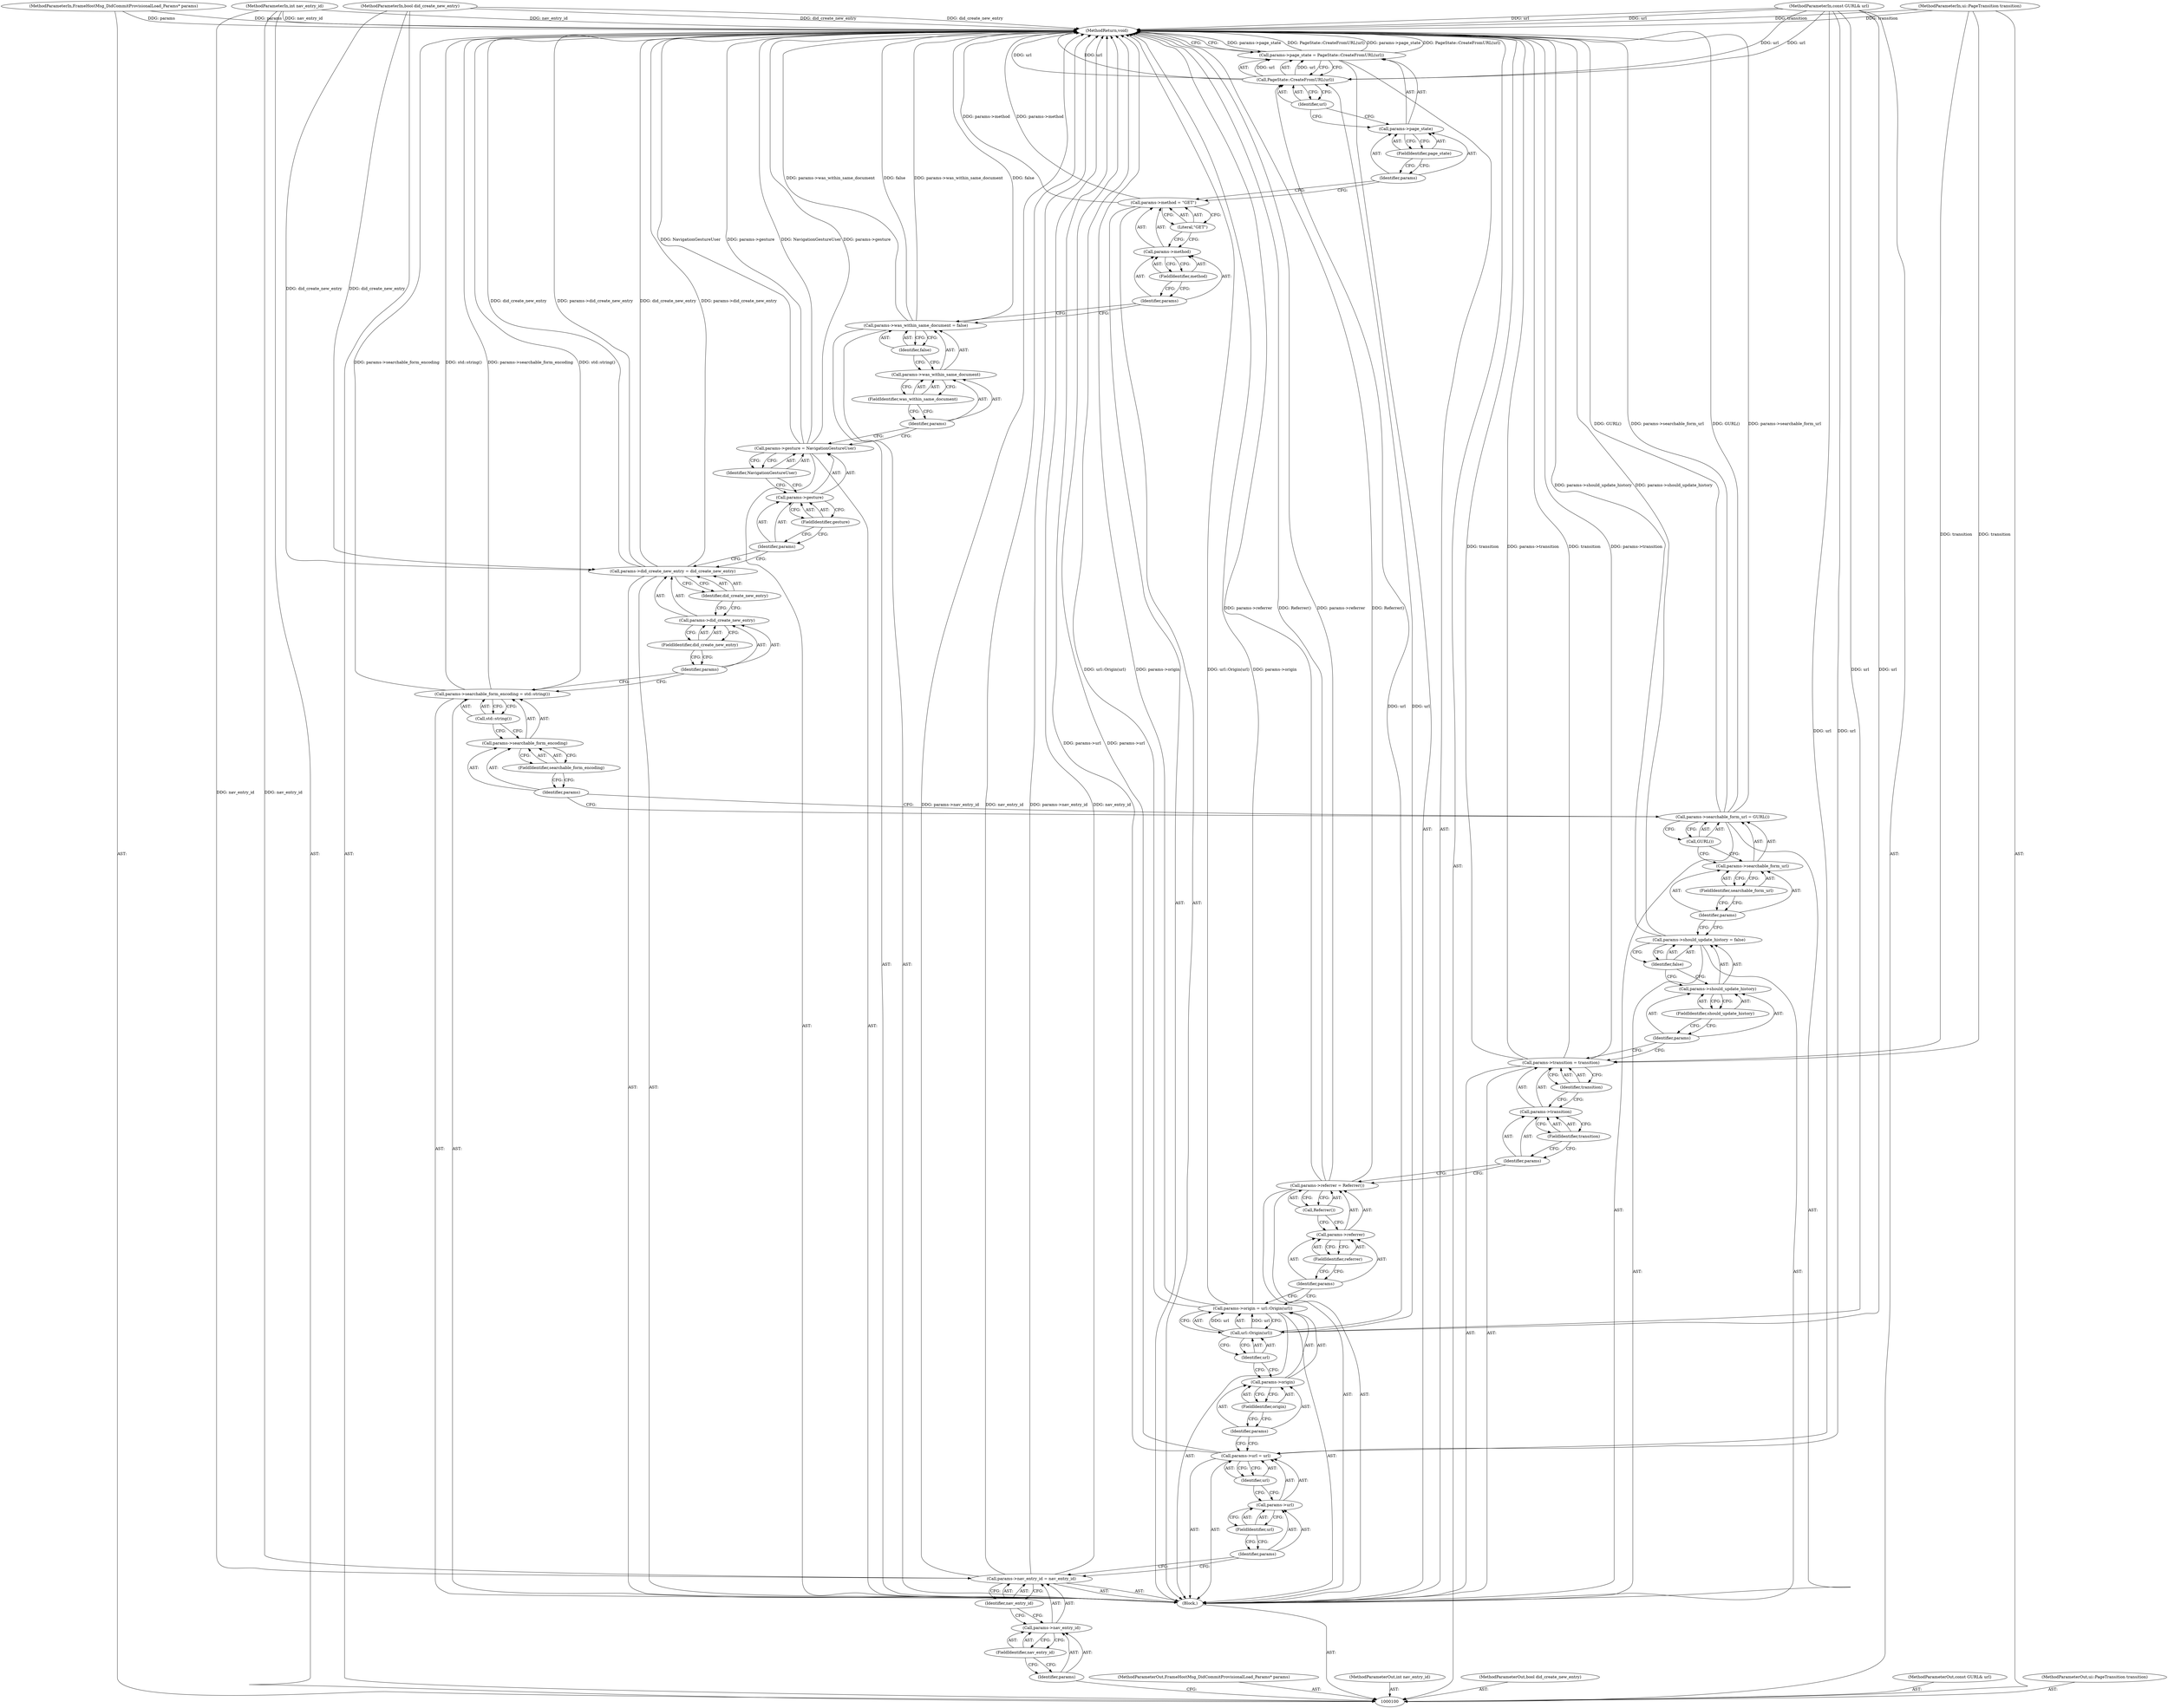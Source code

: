 digraph "0_Chrome_784f56a9c97a838448dd23f9bdc7c05fe8e639b3_1" {
"1000174" [label="(MethodReturn,void)"];
"1000101" [label="(MethodParameterIn,FrameHostMsg_DidCommitProvisionalLoad_Params* params)"];
"1000211" [label="(MethodParameterOut,FrameHostMsg_DidCommitProvisionalLoad_Params* params)"];
"1000131" [label="(FieldIdentifier,transition)"];
"1000132" [label="(Identifier,transition)"];
"1000128" [label="(Call,params->transition = transition)"];
"1000129" [label="(Call,params->transition)"];
"1000130" [label="(Identifier,params)"];
"1000136" [label="(FieldIdentifier,should_update_history)"];
"1000133" [label="(Call,params->should_update_history = false)"];
"1000134" [label="(Call,params->should_update_history)"];
"1000135" [label="(Identifier,params)"];
"1000137" [label="(Identifier,false)"];
"1000141" [label="(FieldIdentifier,searchable_form_url)"];
"1000138" [label="(Call,params->searchable_form_url = GURL())"];
"1000139" [label="(Call,params->searchable_form_url)"];
"1000140" [label="(Identifier,params)"];
"1000142" [label="(Call,GURL())"];
"1000146" [label="(FieldIdentifier,searchable_form_encoding)"];
"1000143" [label="(Call,params->searchable_form_encoding = std::string())"];
"1000144" [label="(Call,params->searchable_form_encoding)"];
"1000145" [label="(Identifier,params)"];
"1000147" [label="(Call,std::string())"];
"1000151" [label="(FieldIdentifier,did_create_new_entry)"];
"1000148" [label="(Call,params->did_create_new_entry = did_create_new_entry)"];
"1000149" [label="(Call,params->did_create_new_entry)"];
"1000150" [label="(Identifier,params)"];
"1000152" [label="(Identifier,did_create_new_entry)"];
"1000156" [label="(FieldIdentifier,gesture)"];
"1000153" [label="(Call,params->gesture = NavigationGestureUser)"];
"1000154" [label="(Call,params->gesture)"];
"1000155" [label="(Identifier,params)"];
"1000157" [label="(Identifier,NavigationGestureUser)"];
"1000161" [label="(FieldIdentifier,was_within_same_document)"];
"1000158" [label="(Call,params->was_within_same_document = false)"];
"1000159" [label="(Call,params->was_within_same_document)"];
"1000160" [label="(Identifier,params)"];
"1000162" [label="(Identifier,false)"];
"1000166" [label="(FieldIdentifier,method)"];
"1000167" [label="(Literal,\"GET\")"];
"1000163" [label="(Call,params->method = \"GET\")"];
"1000164" [label="(Call,params->method)"];
"1000165" [label="(Identifier,params)"];
"1000171" [label="(FieldIdentifier,page_state)"];
"1000168" [label="(Call,params->page_state = PageState::CreateFromURL(url))"];
"1000169" [label="(Call,params->page_state)"];
"1000170" [label="(Identifier,params)"];
"1000172" [label="(Call,PageState::CreateFromURL(url))"];
"1000173" [label="(Identifier,url)"];
"1000102" [label="(MethodParameterIn,int nav_entry_id)"];
"1000212" [label="(MethodParameterOut,int nav_entry_id)"];
"1000103" [label="(MethodParameterIn,bool did_create_new_entry)"];
"1000213" [label="(MethodParameterOut,bool did_create_new_entry)"];
"1000104" [label="(MethodParameterIn,const GURL& url)"];
"1000214" [label="(MethodParameterOut,const GURL& url)"];
"1000105" [label="(MethodParameterIn,ui::PageTransition transition)"];
"1000215" [label="(MethodParameterOut,ui::PageTransition transition)"];
"1000106" [label="(Block,)"];
"1000110" [label="(FieldIdentifier,nav_entry_id)"];
"1000111" [label="(Identifier,nav_entry_id)"];
"1000107" [label="(Call,params->nav_entry_id = nav_entry_id)"];
"1000108" [label="(Call,params->nav_entry_id)"];
"1000109" [label="(Identifier,params)"];
"1000115" [label="(FieldIdentifier,url)"];
"1000116" [label="(Identifier,url)"];
"1000112" [label="(Call,params->url = url)"];
"1000113" [label="(Call,params->url)"];
"1000114" [label="(Identifier,params)"];
"1000120" [label="(FieldIdentifier,origin)"];
"1000121" [label="(Call,url::Origin(url))"];
"1000117" [label="(Call,params->origin = url::Origin(url))"];
"1000118" [label="(Call,params->origin)"];
"1000119" [label="(Identifier,params)"];
"1000122" [label="(Identifier,url)"];
"1000126" [label="(FieldIdentifier,referrer)"];
"1000127" [label="(Call,Referrer())"];
"1000123" [label="(Call,params->referrer = Referrer())"];
"1000124" [label="(Call,params->referrer)"];
"1000125" [label="(Identifier,params)"];
"1000174" -> "1000100"  [label="AST: "];
"1000174" -> "1000168"  [label="CFG: "];
"1000107" -> "1000174"  [label="DDG: params->nav_entry_id"];
"1000107" -> "1000174"  [label="DDG: nav_entry_id"];
"1000168" -> "1000174"  [label="DDG: params->page_state"];
"1000168" -> "1000174"  [label="DDG: PageState::CreateFromURL(url)"];
"1000153" -> "1000174"  [label="DDG: NavigationGestureUser"];
"1000153" -> "1000174"  [label="DDG: params->gesture"];
"1000104" -> "1000174"  [label="DDG: url"];
"1000105" -> "1000174"  [label="DDG: transition"];
"1000148" -> "1000174"  [label="DDG: did_create_new_entry"];
"1000148" -> "1000174"  [label="DDG: params->did_create_new_entry"];
"1000117" -> "1000174"  [label="DDG: url::Origin(url)"];
"1000117" -> "1000174"  [label="DDG: params->origin"];
"1000123" -> "1000174"  [label="DDG: params->referrer"];
"1000123" -> "1000174"  [label="DDG: Referrer()"];
"1000158" -> "1000174"  [label="DDG: params->was_within_same_document"];
"1000158" -> "1000174"  [label="DDG: false"];
"1000163" -> "1000174"  [label="DDG: params->method"];
"1000138" -> "1000174"  [label="DDG: GURL()"];
"1000138" -> "1000174"  [label="DDG: params->searchable_form_url"];
"1000128" -> "1000174"  [label="DDG: transition"];
"1000128" -> "1000174"  [label="DDG: params->transition"];
"1000143" -> "1000174"  [label="DDG: params->searchable_form_encoding"];
"1000143" -> "1000174"  [label="DDG: std::string()"];
"1000133" -> "1000174"  [label="DDG: params->should_update_history"];
"1000103" -> "1000174"  [label="DDG: did_create_new_entry"];
"1000102" -> "1000174"  [label="DDG: nav_entry_id"];
"1000112" -> "1000174"  [label="DDG: params->url"];
"1000101" -> "1000174"  [label="DDG: params"];
"1000172" -> "1000174"  [label="DDG: url"];
"1000101" -> "1000100"  [label="AST: "];
"1000101" -> "1000174"  [label="DDG: params"];
"1000211" -> "1000100"  [label="AST: "];
"1000131" -> "1000129"  [label="AST: "];
"1000131" -> "1000130"  [label="CFG: "];
"1000129" -> "1000131"  [label="CFG: "];
"1000132" -> "1000128"  [label="AST: "];
"1000132" -> "1000129"  [label="CFG: "];
"1000128" -> "1000132"  [label="CFG: "];
"1000128" -> "1000106"  [label="AST: "];
"1000128" -> "1000132"  [label="CFG: "];
"1000129" -> "1000128"  [label="AST: "];
"1000132" -> "1000128"  [label="AST: "];
"1000135" -> "1000128"  [label="CFG: "];
"1000128" -> "1000174"  [label="DDG: transition"];
"1000128" -> "1000174"  [label="DDG: params->transition"];
"1000105" -> "1000128"  [label="DDG: transition"];
"1000129" -> "1000128"  [label="AST: "];
"1000129" -> "1000131"  [label="CFG: "];
"1000130" -> "1000129"  [label="AST: "];
"1000131" -> "1000129"  [label="AST: "];
"1000132" -> "1000129"  [label="CFG: "];
"1000130" -> "1000129"  [label="AST: "];
"1000130" -> "1000123"  [label="CFG: "];
"1000131" -> "1000130"  [label="CFG: "];
"1000136" -> "1000134"  [label="AST: "];
"1000136" -> "1000135"  [label="CFG: "];
"1000134" -> "1000136"  [label="CFG: "];
"1000133" -> "1000106"  [label="AST: "];
"1000133" -> "1000137"  [label="CFG: "];
"1000134" -> "1000133"  [label="AST: "];
"1000137" -> "1000133"  [label="AST: "];
"1000140" -> "1000133"  [label="CFG: "];
"1000133" -> "1000174"  [label="DDG: params->should_update_history"];
"1000134" -> "1000133"  [label="AST: "];
"1000134" -> "1000136"  [label="CFG: "];
"1000135" -> "1000134"  [label="AST: "];
"1000136" -> "1000134"  [label="AST: "];
"1000137" -> "1000134"  [label="CFG: "];
"1000135" -> "1000134"  [label="AST: "];
"1000135" -> "1000128"  [label="CFG: "];
"1000136" -> "1000135"  [label="CFG: "];
"1000137" -> "1000133"  [label="AST: "];
"1000137" -> "1000134"  [label="CFG: "];
"1000133" -> "1000137"  [label="CFG: "];
"1000141" -> "1000139"  [label="AST: "];
"1000141" -> "1000140"  [label="CFG: "];
"1000139" -> "1000141"  [label="CFG: "];
"1000138" -> "1000106"  [label="AST: "];
"1000138" -> "1000142"  [label="CFG: "];
"1000139" -> "1000138"  [label="AST: "];
"1000142" -> "1000138"  [label="AST: "];
"1000145" -> "1000138"  [label="CFG: "];
"1000138" -> "1000174"  [label="DDG: GURL()"];
"1000138" -> "1000174"  [label="DDG: params->searchable_form_url"];
"1000139" -> "1000138"  [label="AST: "];
"1000139" -> "1000141"  [label="CFG: "];
"1000140" -> "1000139"  [label="AST: "];
"1000141" -> "1000139"  [label="AST: "];
"1000142" -> "1000139"  [label="CFG: "];
"1000140" -> "1000139"  [label="AST: "];
"1000140" -> "1000133"  [label="CFG: "];
"1000141" -> "1000140"  [label="CFG: "];
"1000142" -> "1000138"  [label="AST: "];
"1000142" -> "1000139"  [label="CFG: "];
"1000138" -> "1000142"  [label="CFG: "];
"1000146" -> "1000144"  [label="AST: "];
"1000146" -> "1000145"  [label="CFG: "];
"1000144" -> "1000146"  [label="CFG: "];
"1000143" -> "1000106"  [label="AST: "];
"1000143" -> "1000147"  [label="CFG: "];
"1000144" -> "1000143"  [label="AST: "];
"1000147" -> "1000143"  [label="AST: "];
"1000150" -> "1000143"  [label="CFG: "];
"1000143" -> "1000174"  [label="DDG: params->searchable_form_encoding"];
"1000143" -> "1000174"  [label="DDG: std::string()"];
"1000144" -> "1000143"  [label="AST: "];
"1000144" -> "1000146"  [label="CFG: "];
"1000145" -> "1000144"  [label="AST: "];
"1000146" -> "1000144"  [label="AST: "];
"1000147" -> "1000144"  [label="CFG: "];
"1000145" -> "1000144"  [label="AST: "];
"1000145" -> "1000138"  [label="CFG: "];
"1000146" -> "1000145"  [label="CFG: "];
"1000147" -> "1000143"  [label="AST: "];
"1000147" -> "1000144"  [label="CFG: "];
"1000143" -> "1000147"  [label="CFG: "];
"1000151" -> "1000149"  [label="AST: "];
"1000151" -> "1000150"  [label="CFG: "];
"1000149" -> "1000151"  [label="CFG: "];
"1000148" -> "1000106"  [label="AST: "];
"1000148" -> "1000152"  [label="CFG: "];
"1000149" -> "1000148"  [label="AST: "];
"1000152" -> "1000148"  [label="AST: "];
"1000155" -> "1000148"  [label="CFG: "];
"1000148" -> "1000174"  [label="DDG: did_create_new_entry"];
"1000148" -> "1000174"  [label="DDG: params->did_create_new_entry"];
"1000103" -> "1000148"  [label="DDG: did_create_new_entry"];
"1000149" -> "1000148"  [label="AST: "];
"1000149" -> "1000151"  [label="CFG: "];
"1000150" -> "1000149"  [label="AST: "];
"1000151" -> "1000149"  [label="AST: "];
"1000152" -> "1000149"  [label="CFG: "];
"1000150" -> "1000149"  [label="AST: "];
"1000150" -> "1000143"  [label="CFG: "];
"1000151" -> "1000150"  [label="CFG: "];
"1000152" -> "1000148"  [label="AST: "];
"1000152" -> "1000149"  [label="CFG: "];
"1000148" -> "1000152"  [label="CFG: "];
"1000156" -> "1000154"  [label="AST: "];
"1000156" -> "1000155"  [label="CFG: "];
"1000154" -> "1000156"  [label="CFG: "];
"1000153" -> "1000106"  [label="AST: "];
"1000153" -> "1000157"  [label="CFG: "];
"1000154" -> "1000153"  [label="AST: "];
"1000157" -> "1000153"  [label="AST: "];
"1000160" -> "1000153"  [label="CFG: "];
"1000153" -> "1000174"  [label="DDG: NavigationGestureUser"];
"1000153" -> "1000174"  [label="DDG: params->gesture"];
"1000154" -> "1000153"  [label="AST: "];
"1000154" -> "1000156"  [label="CFG: "];
"1000155" -> "1000154"  [label="AST: "];
"1000156" -> "1000154"  [label="AST: "];
"1000157" -> "1000154"  [label="CFG: "];
"1000155" -> "1000154"  [label="AST: "];
"1000155" -> "1000148"  [label="CFG: "];
"1000156" -> "1000155"  [label="CFG: "];
"1000157" -> "1000153"  [label="AST: "];
"1000157" -> "1000154"  [label="CFG: "];
"1000153" -> "1000157"  [label="CFG: "];
"1000161" -> "1000159"  [label="AST: "];
"1000161" -> "1000160"  [label="CFG: "];
"1000159" -> "1000161"  [label="CFG: "];
"1000158" -> "1000106"  [label="AST: "];
"1000158" -> "1000162"  [label="CFG: "];
"1000159" -> "1000158"  [label="AST: "];
"1000162" -> "1000158"  [label="AST: "];
"1000165" -> "1000158"  [label="CFG: "];
"1000158" -> "1000174"  [label="DDG: params->was_within_same_document"];
"1000158" -> "1000174"  [label="DDG: false"];
"1000159" -> "1000158"  [label="AST: "];
"1000159" -> "1000161"  [label="CFG: "];
"1000160" -> "1000159"  [label="AST: "];
"1000161" -> "1000159"  [label="AST: "];
"1000162" -> "1000159"  [label="CFG: "];
"1000160" -> "1000159"  [label="AST: "];
"1000160" -> "1000153"  [label="CFG: "];
"1000161" -> "1000160"  [label="CFG: "];
"1000162" -> "1000158"  [label="AST: "];
"1000162" -> "1000159"  [label="CFG: "];
"1000158" -> "1000162"  [label="CFG: "];
"1000166" -> "1000164"  [label="AST: "];
"1000166" -> "1000165"  [label="CFG: "];
"1000164" -> "1000166"  [label="CFG: "];
"1000167" -> "1000163"  [label="AST: "];
"1000167" -> "1000164"  [label="CFG: "];
"1000163" -> "1000167"  [label="CFG: "];
"1000163" -> "1000106"  [label="AST: "];
"1000163" -> "1000167"  [label="CFG: "];
"1000164" -> "1000163"  [label="AST: "];
"1000167" -> "1000163"  [label="AST: "];
"1000170" -> "1000163"  [label="CFG: "];
"1000163" -> "1000174"  [label="DDG: params->method"];
"1000164" -> "1000163"  [label="AST: "];
"1000164" -> "1000166"  [label="CFG: "];
"1000165" -> "1000164"  [label="AST: "];
"1000166" -> "1000164"  [label="AST: "];
"1000167" -> "1000164"  [label="CFG: "];
"1000165" -> "1000164"  [label="AST: "];
"1000165" -> "1000158"  [label="CFG: "];
"1000166" -> "1000165"  [label="CFG: "];
"1000171" -> "1000169"  [label="AST: "];
"1000171" -> "1000170"  [label="CFG: "];
"1000169" -> "1000171"  [label="CFG: "];
"1000168" -> "1000106"  [label="AST: "];
"1000168" -> "1000172"  [label="CFG: "];
"1000169" -> "1000168"  [label="AST: "];
"1000172" -> "1000168"  [label="AST: "];
"1000174" -> "1000168"  [label="CFG: "];
"1000168" -> "1000174"  [label="DDG: params->page_state"];
"1000168" -> "1000174"  [label="DDG: PageState::CreateFromURL(url)"];
"1000172" -> "1000168"  [label="DDG: url"];
"1000169" -> "1000168"  [label="AST: "];
"1000169" -> "1000171"  [label="CFG: "];
"1000170" -> "1000169"  [label="AST: "];
"1000171" -> "1000169"  [label="AST: "];
"1000173" -> "1000169"  [label="CFG: "];
"1000170" -> "1000169"  [label="AST: "];
"1000170" -> "1000163"  [label="CFG: "];
"1000171" -> "1000170"  [label="CFG: "];
"1000172" -> "1000168"  [label="AST: "];
"1000172" -> "1000173"  [label="CFG: "];
"1000173" -> "1000172"  [label="AST: "];
"1000168" -> "1000172"  [label="CFG: "];
"1000172" -> "1000174"  [label="DDG: url"];
"1000172" -> "1000168"  [label="DDG: url"];
"1000121" -> "1000172"  [label="DDG: url"];
"1000104" -> "1000172"  [label="DDG: url"];
"1000173" -> "1000172"  [label="AST: "];
"1000173" -> "1000169"  [label="CFG: "];
"1000172" -> "1000173"  [label="CFG: "];
"1000102" -> "1000100"  [label="AST: "];
"1000102" -> "1000174"  [label="DDG: nav_entry_id"];
"1000102" -> "1000107"  [label="DDG: nav_entry_id"];
"1000212" -> "1000100"  [label="AST: "];
"1000103" -> "1000100"  [label="AST: "];
"1000103" -> "1000174"  [label="DDG: did_create_new_entry"];
"1000103" -> "1000148"  [label="DDG: did_create_new_entry"];
"1000213" -> "1000100"  [label="AST: "];
"1000104" -> "1000100"  [label="AST: "];
"1000104" -> "1000174"  [label="DDG: url"];
"1000104" -> "1000112"  [label="DDG: url"];
"1000104" -> "1000121"  [label="DDG: url"];
"1000104" -> "1000172"  [label="DDG: url"];
"1000214" -> "1000100"  [label="AST: "];
"1000105" -> "1000100"  [label="AST: "];
"1000105" -> "1000174"  [label="DDG: transition"];
"1000105" -> "1000128"  [label="DDG: transition"];
"1000215" -> "1000100"  [label="AST: "];
"1000106" -> "1000100"  [label="AST: "];
"1000107" -> "1000106"  [label="AST: "];
"1000112" -> "1000106"  [label="AST: "];
"1000117" -> "1000106"  [label="AST: "];
"1000123" -> "1000106"  [label="AST: "];
"1000128" -> "1000106"  [label="AST: "];
"1000133" -> "1000106"  [label="AST: "];
"1000138" -> "1000106"  [label="AST: "];
"1000143" -> "1000106"  [label="AST: "];
"1000148" -> "1000106"  [label="AST: "];
"1000153" -> "1000106"  [label="AST: "];
"1000158" -> "1000106"  [label="AST: "];
"1000163" -> "1000106"  [label="AST: "];
"1000168" -> "1000106"  [label="AST: "];
"1000110" -> "1000108"  [label="AST: "];
"1000110" -> "1000109"  [label="CFG: "];
"1000108" -> "1000110"  [label="CFG: "];
"1000111" -> "1000107"  [label="AST: "];
"1000111" -> "1000108"  [label="CFG: "];
"1000107" -> "1000111"  [label="CFG: "];
"1000107" -> "1000106"  [label="AST: "];
"1000107" -> "1000111"  [label="CFG: "];
"1000108" -> "1000107"  [label="AST: "];
"1000111" -> "1000107"  [label="AST: "];
"1000114" -> "1000107"  [label="CFG: "];
"1000107" -> "1000174"  [label="DDG: params->nav_entry_id"];
"1000107" -> "1000174"  [label="DDG: nav_entry_id"];
"1000102" -> "1000107"  [label="DDG: nav_entry_id"];
"1000108" -> "1000107"  [label="AST: "];
"1000108" -> "1000110"  [label="CFG: "];
"1000109" -> "1000108"  [label="AST: "];
"1000110" -> "1000108"  [label="AST: "];
"1000111" -> "1000108"  [label="CFG: "];
"1000109" -> "1000108"  [label="AST: "];
"1000109" -> "1000100"  [label="CFG: "];
"1000110" -> "1000109"  [label="CFG: "];
"1000115" -> "1000113"  [label="AST: "];
"1000115" -> "1000114"  [label="CFG: "];
"1000113" -> "1000115"  [label="CFG: "];
"1000116" -> "1000112"  [label="AST: "];
"1000116" -> "1000113"  [label="CFG: "];
"1000112" -> "1000116"  [label="CFG: "];
"1000112" -> "1000106"  [label="AST: "];
"1000112" -> "1000116"  [label="CFG: "];
"1000113" -> "1000112"  [label="AST: "];
"1000116" -> "1000112"  [label="AST: "];
"1000119" -> "1000112"  [label="CFG: "];
"1000112" -> "1000174"  [label="DDG: params->url"];
"1000104" -> "1000112"  [label="DDG: url"];
"1000113" -> "1000112"  [label="AST: "];
"1000113" -> "1000115"  [label="CFG: "];
"1000114" -> "1000113"  [label="AST: "];
"1000115" -> "1000113"  [label="AST: "];
"1000116" -> "1000113"  [label="CFG: "];
"1000114" -> "1000113"  [label="AST: "];
"1000114" -> "1000107"  [label="CFG: "];
"1000115" -> "1000114"  [label="CFG: "];
"1000120" -> "1000118"  [label="AST: "];
"1000120" -> "1000119"  [label="CFG: "];
"1000118" -> "1000120"  [label="CFG: "];
"1000121" -> "1000117"  [label="AST: "];
"1000121" -> "1000122"  [label="CFG: "];
"1000122" -> "1000121"  [label="AST: "];
"1000117" -> "1000121"  [label="CFG: "];
"1000121" -> "1000117"  [label="DDG: url"];
"1000104" -> "1000121"  [label="DDG: url"];
"1000121" -> "1000172"  [label="DDG: url"];
"1000117" -> "1000106"  [label="AST: "];
"1000117" -> "1000121"  [label="CFG: "];
"1000118" -> "1000117"  [label="AST: "];
"1000121" -> "1000117"  [label="AST: "];
"1000125" -> "1000117"  [label="CFG: "];
"1000117" -> "1000174"  [label="DDG: url::Origin(url)"];
"1000117" -> "1000174"  [label="DDG: params->origin"];
"1000121" -> "1000117"  [label="DDG: url"];
"1000118" -> "1000117"  [label="AST: "];
"1000118" -> "1000120"  [label="CFG: "];
"1000119" -> "1000118"  [label="AST: "];
"1000120" -> "1000118"  [label="AST: "];
"1000122" -> "1000118"  [label="CFG: "];
"1000119" -> "1000118"  [label="AST: "];
"1000119" -> "1000112"  [label="CFG: "];
"1000120" -> "1000119"  [label="CFG: "];
"1000122" -> "1000121"  [label="AST: "];
"1000122" -> "1000118"  [label="CFG: "];
"1000121" -> "1000122"  [label="CFG: "];
"1000126" -> "1000124"  [label="AST: "];
"1000126" -> "1000125"  [label="CFG: "];
"1000124" -> "1000126"  [label="CFG: "];
"1000127" -> "1000123"  [label="AST: "];
"1000127" -> "1000124"  [label="CFG: "];
"1000123" -> "1000127"  [label="CFG: "];
"1000123" -> "1000106"  [label="AST: "];
"1000123" -> "1000127"  [label="CFG: "];
"1000124" -> "1000123"  [label="AST: "];
"1000127" -> "1000123"  [label="AST: "];
"1000130" -> "1000123"  [label="CFG: "];
"1000123" -> "1000174"  [label="DDG: params->referrer"];
"1000123" -> "1000174"  [label="DDG: Referrer()"];
"1000124" -> "1000123"  [label="AST: "];
"1000124" -> "1000126"  [label="CFG: "];
"1000125" -> "1000124"  [label="AST: "];
"1000126" -> "1000124"  [label="AST: "];
"1000127" -> "1000124"  [label="CFG: "];
"1000125" -> "1000124"  [label="AST: "];
"1000125" -> "1000117"  [label="CFG: "];
"1000126" -> "1000125"  [label="CFG: "];
}
